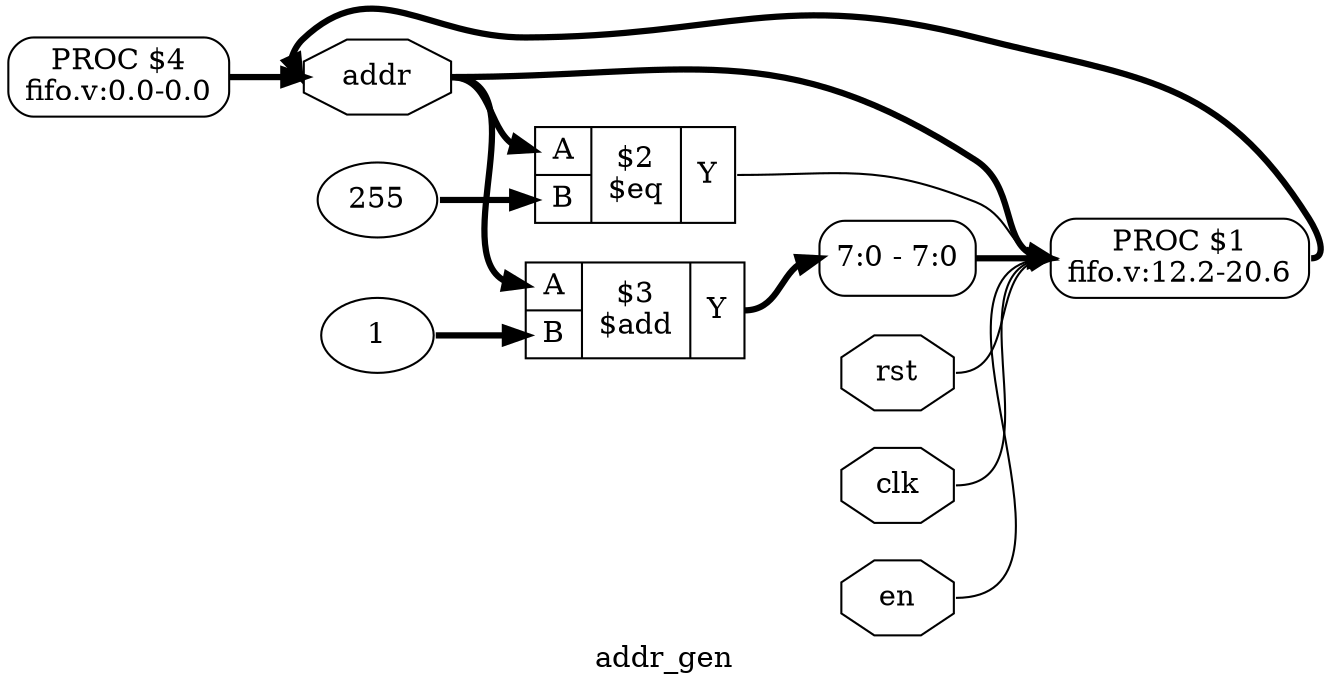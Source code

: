 digraph "addr_gen" {
label="addr_gen";
rankdir="LR";
remincross=true;
n5 [ shape=octagon, label="addr", color="black", fontcolor="black"];
n6 [ shape=octagon, label="rst", color="black", fontcolor="black"];
n7 [ shape=octagon, label="clk", color="black", fontcolor="black"];
n8 [ shape=octagon, label="en", color="black", fontcolor="black"];
v0 [ label="1" ];
c12 [ shape=record, label="{{<p9> A|<p10> B}|$3\n$add|{<p11> Y}}",  ];
v1 [ label="255" ];
c13 [ shape=record, label="{{<p9> A|<p10> B}|$2\n$eq|{<p11> Y}}",  ];
p2 [shape=box, style=rounded, label="PROC $4\nfifo.v:0.0-0.0", ];
x4 [ shape=record, style=rounded, label="<s0> 7:0 - 7:0 ", color="black", fontcolor="black" ];
p3 [shape=box, style=rounded, label="PROC $1\nfifo.v:12.2-20.6", ];
c12:p11:e -> x4:s0:w [color="black", fontcolor="black", style="setlinewidth(3)", label=""];
c13:p11:e -> p3:w [color="black", fontcolor="black", label=""];
p2:e -> n5:w [color="black", fontcolor="black", style="setlinewidth(3)", label=""];
p3:e -> n5:w [color="black", fontcolor="black", style="setlinewidth(3)", label=""];
n5:e -> c12:p9:w [color="black", fontcolor="black", style="setlinewidth(3)", label=""];
n5:e -> c13:p9:w [color="black", fontcolor="black", style="setlinewidth(3)", label=""];
n5:e -> p3:w [color="black", fontcolor="black", style="setlinewidth(3)", label=""];
n6:e -> p3:w [color="black", fontcolor="black", label=""];
n7:e -> p3:w [color="black", fontcolor="black", label=""];
n8:e -> p3:w [color="black", fontcolor="black", label=""];
v0:e -> c12:p10:w [color="black", fontcolor="black", style="setlinewidth(3)", label=""];
v1:e -> c13:p10:w [color="black", fontcolor="black", style="setlinewidth(3)", label=""];
x4:e -> p3:w [color="black", fontcolor="black", style="setlinewidth(3)", label=""];
}
